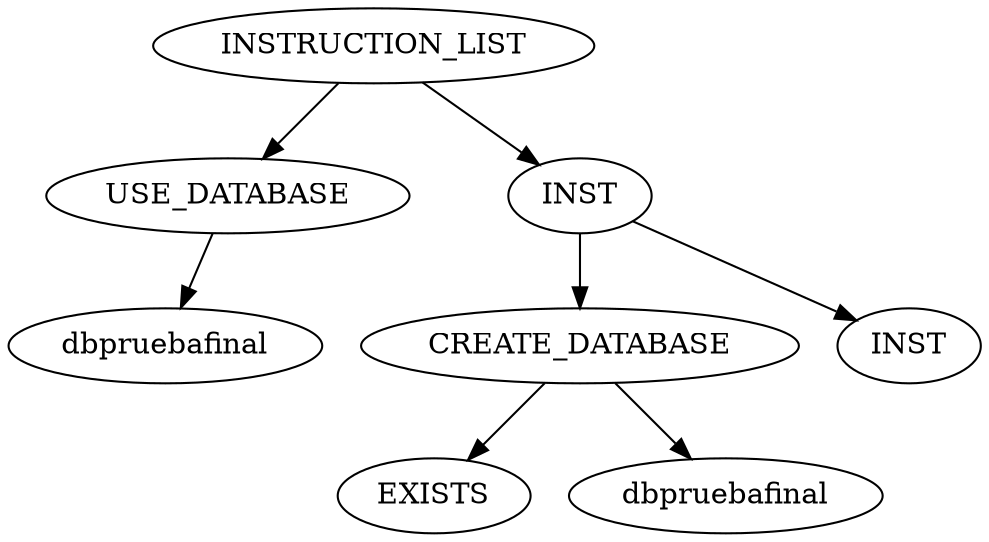 // AST
digraph {
	8 [label=INSTRUCTION_LIST]
	9 [label=USE_DATABASE]
	10 [label=dbpruebafinal]
	11 [label=INST]
	12 [label=CREATE_DATABASE]
	13 [label=EXISTS]
	14 [label=dbpruebafinal]
	15 [label=INST]
	8 -> 9
	9 -> 10
	8 -> 11
	11 -> 12
	12 -> 13
	12 -> 14
	11 -> 15
}
